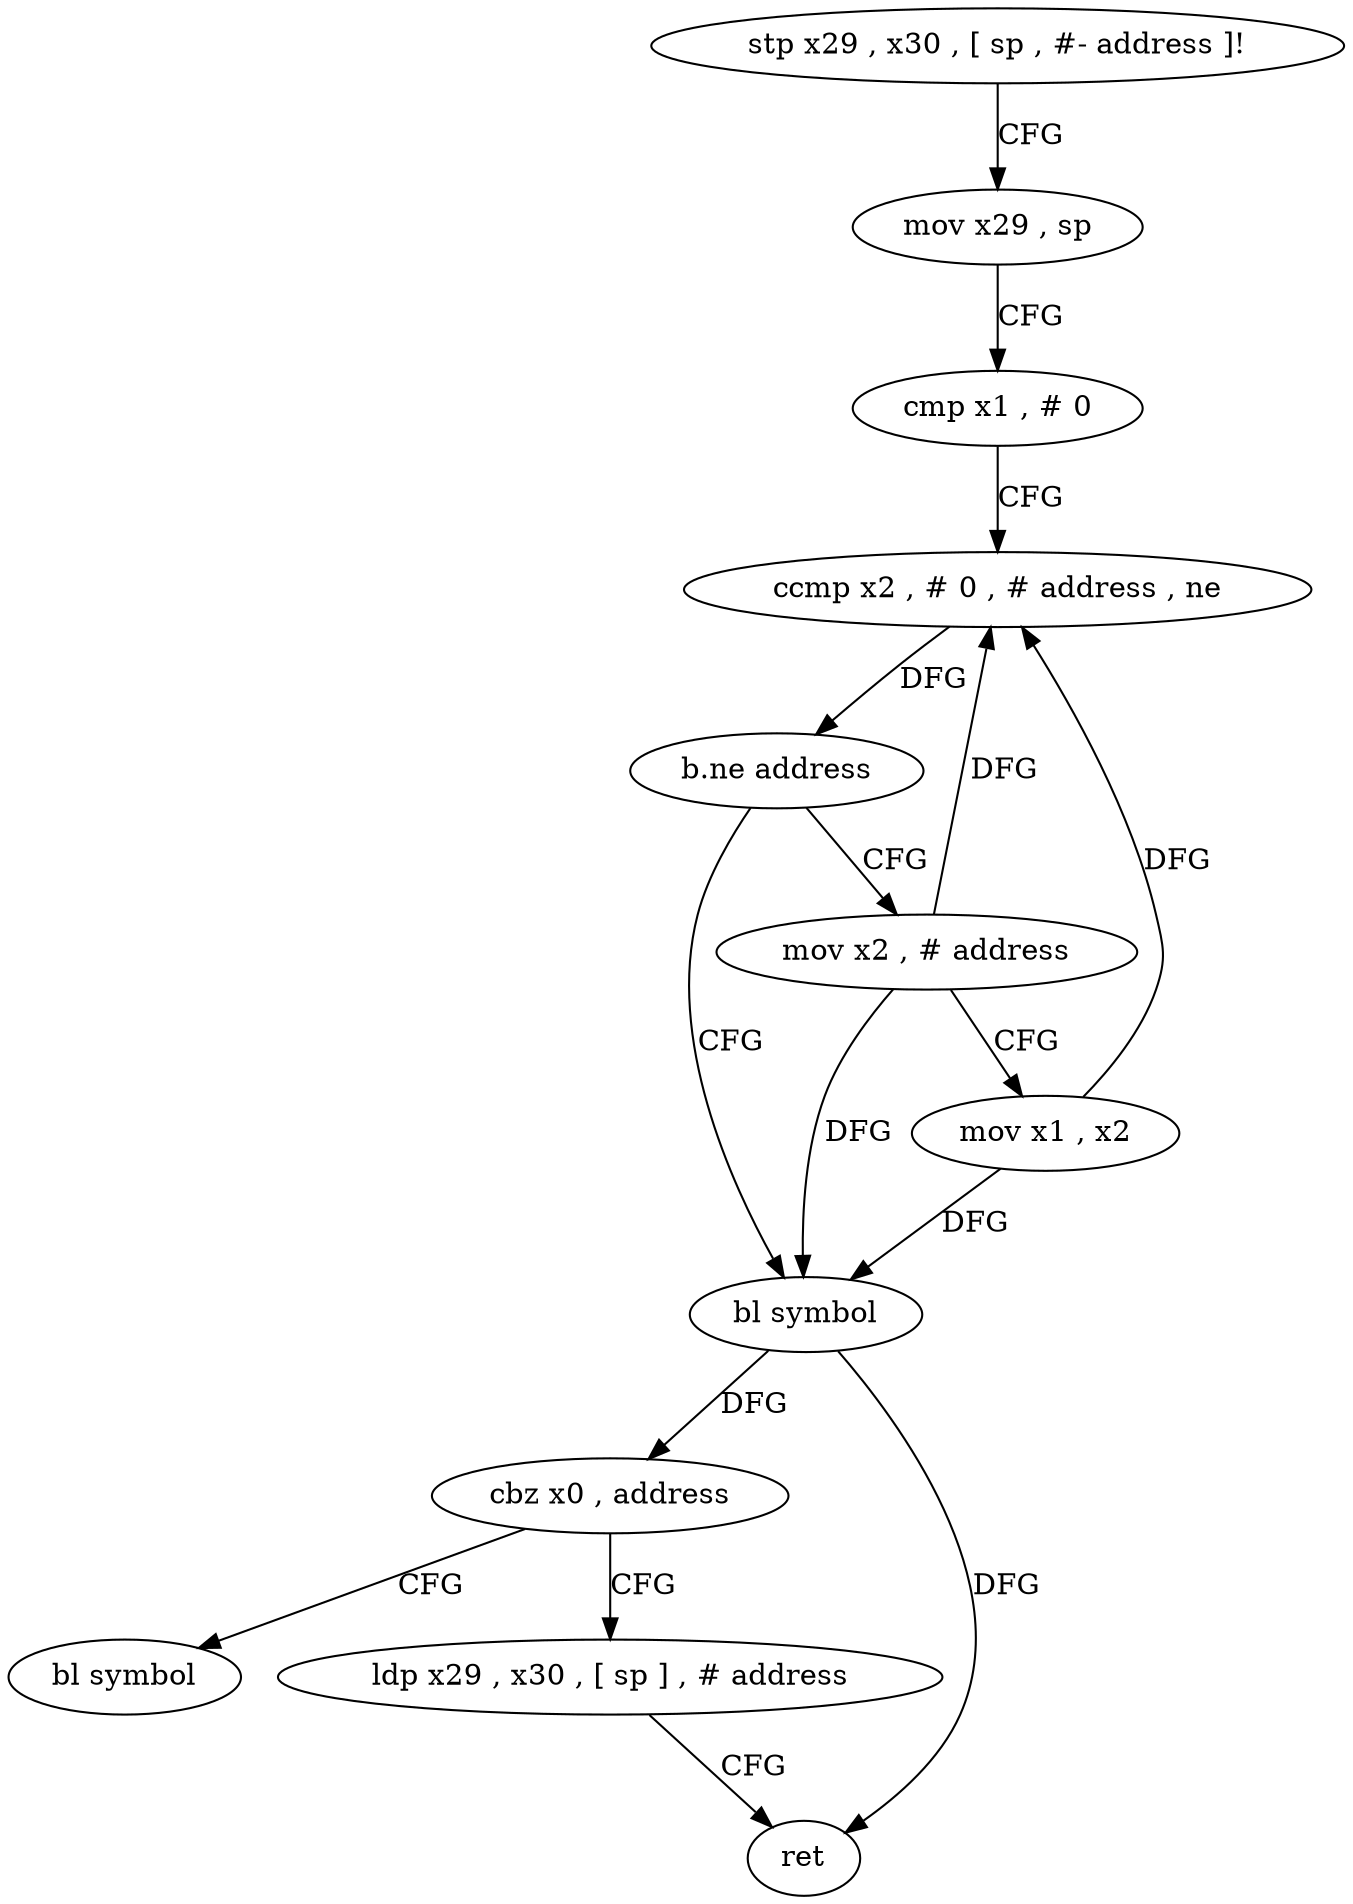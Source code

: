 digraph "func" {
"4374484" [label = "stp x29 , x30 , [ sp , #- address ]!" ]
"4374488" [label = "mov x29 , sp" ]
"4374492" [label = "cmp x1 , # 0" ]
"4374496" [label = "ccmp x2 , # 0 , # address , ne" ]
"4374500" [label = "b.ne address" ]
"4374512" [label = "bl symbol" ]
"4374504" [label = "mov x2 , # address" ]
"4374516" [label = "cbz x0 , address" ]
"4374528" [label = "bl symbol" ]
"4374520" [label = "ldp x29 , x30 , [ sp ] , # address" ]
"4374508" [label = "mov x1 , x2" ]
"4374524" [label = "ret" ]
"4374484" -> "4374488" [ label = "CFG" ]
"4374488" -> "4374492" [ label = "CFG" ]
"4374492" -> "4374496" [ label = "CFG" ]
"4374496" -> "4374500" [ label = "DFG" ]
"4374500" -> "4374512" [ label = "CFG" ]
"4374500" -> "4374504" [ label = "CFG" ]
"4374512" -> "4374516" [ label = "DFG" ]
"4374512" -> "4374524" [ label = "DFG" ]
"4374504" -> "4374508" [ label = "CFG" ]
"4374504" -> "4374496" [ label = "DFG" ]
"4374504" -> "4374512" [ label = "DFG" ]
"4374516" -> "4374528" [ label = "CFG" ]
"4374516" -> "4374520" [ label = "CFG" ]
"4374520" -> "4374524" [ label = "CFG" ]
"4374508" -> "4374512" [ label = "DFG" ]
"4374508" -> "4374496" [ label = "DFG" ]
}
